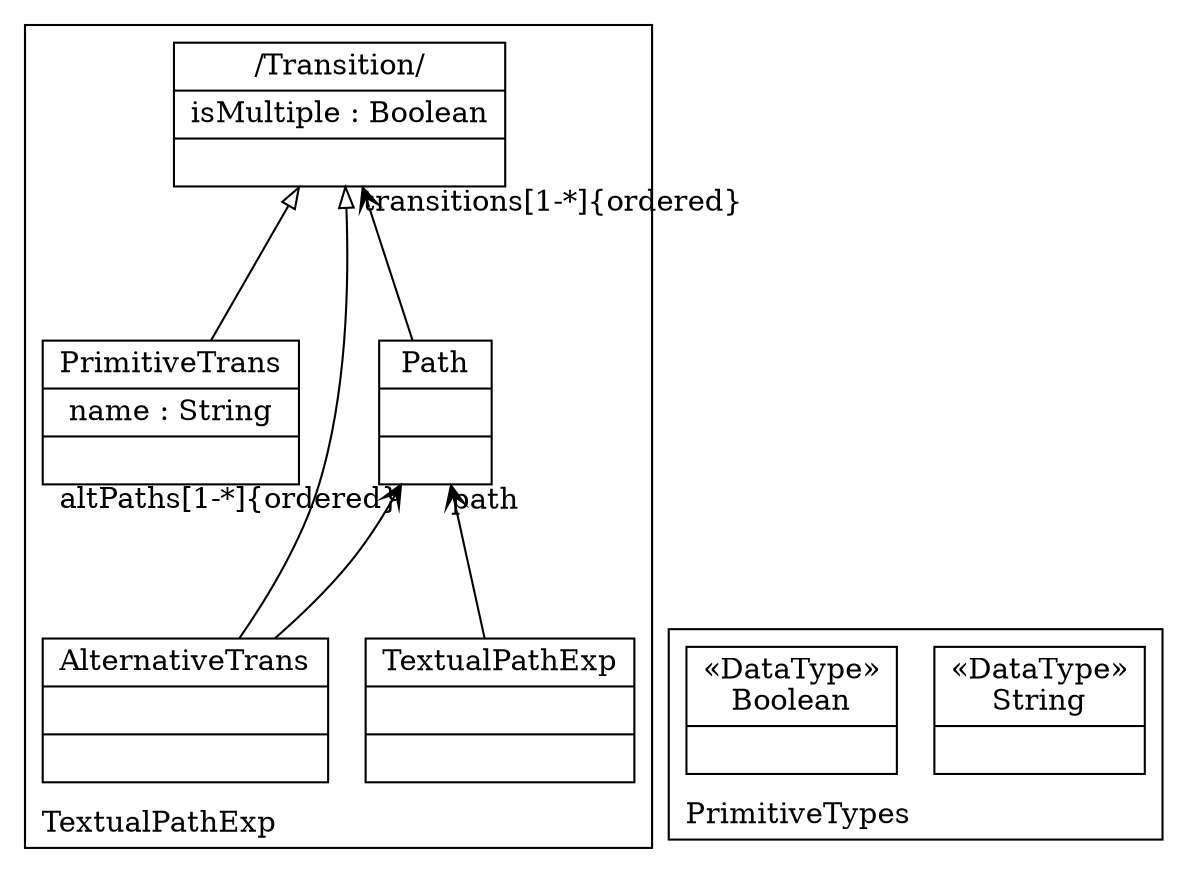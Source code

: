 digraph "KM3 Model in DOT" {
graph[rankdir=BT,labeljust=l,labelloc=t,nodeSep=0.75,compound=true];
 subgraph "cluster_TextualPathExp"{
labelloc=t
color=black
label=TextualPathExp
 node[shape=record];
TextualPathExp[label="{TextualPathExp| | }"]
 TextualPathExp->Path[arrowhead=vee,arrowtail=diamond,headlabel="path",group=Path,minlen=2,constraint=true,]
;
 node[shape=record];
Path[label="{Path| | }"]
 Path->Transition[arrowhead=vee,arrowtail=diamond,headlabel="transitions[1-*]{ordered}",group=Transition,minlen=2,constraint=true,]
;
 node[shape=record];
Transition[label="{/Transition/|isMultiple : Boolean| }"]
;
 node[shape=record];
AlternativeTrans[label="{AlternativeTrans| | }"]
 AlternativeTrans->Path[arrowhead=vee,arrowtail=diamond,headlabel="altPaths[1-*]{ordered}",group=Path,minlen=2,constraint=true,]
 AlternativeTrans->Transition[arrowhead=onormal,group=Transition,minlen=2,constraint=true,]
;
 node[shape=record];
PrimitiveTrans[label="{PrimitiveTrans|name : String| }"]
 PrimitiveTrans->Transition[arrowhead=onormal,group=Transition,minlen=2,constraint=true,]
;

} subgraph "cluster_PrimitiveTypes"{
labelloc=t
color=black
label=PrimitiveTypes
 node[shape=record];
String[label="{&#171;DataType&#187;\nString|}"]
;
 node[shape=record];
Boolean[label="{&#171;DataType&#187;\nBoolean|}"]
;

}
}